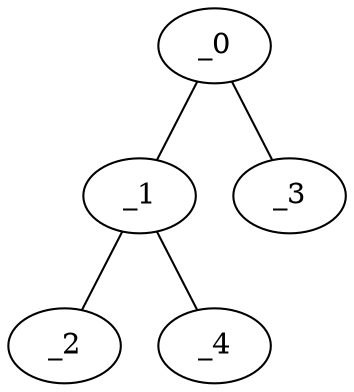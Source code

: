 graph LP1_0132 {
	_0	 [x="0.77",
		y="2.91"];
	_1	 [x="0.76",
		y="0.67"];
	_0 -- _1;
	_3	 [x="1.10364",
		y="0.965485"];
	_0 -- _3;
	_2	 [x="2.24637",
		y="0.56572"];
	_1 -- _2;
	_4	 [x="2.03106",
		y="1.62724"];
	_1 -- _4;
}
